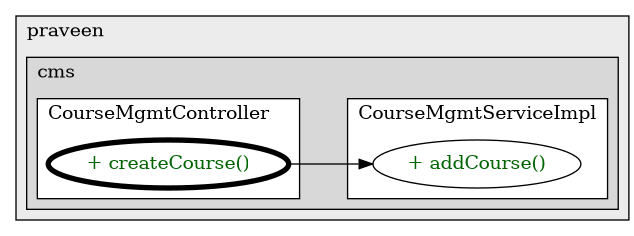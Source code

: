@startuml

/' diagram meta data start
config=CallConfiguration;
{
  "rootMethod": "s.praveen.cms.controller.CourseMgmtController#createCourse(CourseRequest)",
  "projectClassification": {
    "searchMode": "OpenProject", // OpenProject, AllProjects
    "includedProjects": "",
    "pathEndKeywords": "*.impl",
    "isClientPath": "",
    "isClientName": "",
    "isTestPath": "",
    "isTestName": "",
    "isMappingPath": "",
    "isMappingName": "",
    "isDataAccessPath": "",
    "isDataAccessName": "",
    "isDataStructurePath": "",
    "isDataStructureName": "",
    "isInterfaceStructuresPath": "",
    "isInterfaceStructuresName": "",
    "isEntryPointPath": "",
    "isEntryPointName": "",
    "treatFinalFieldsAsMandatory": false
  },
  "graphRestriction": {
    "classPackageExcludeFilter": "",
    "classPackageIncludeFilter": "",
    "classNameExcludeFilter": "",
    "classNameIncludeFilter": "",
    "methodNameExcludeFilter": "",
    "methodNameIncludeFilter": "",
    "removeByInheritance": "", // inheritance/annotation based filtering is done in a second step
    "removeByAnnotation": "",
    "removeByClassPackage": "", // cleanup the graph after inheritance/annotation based filtering is done
    "removeByClassName": "",
    "cutMappings": false,
    "cutEnum": true,
    "cutTests": true,
    "cutClient": true,
    "cutDataAccess": true,
    "cutInterfaceStructures": true,
    "cutDataStructures": true,
    "cutGetterAndSetter": true,
    "cutConstructors": true
  },
  "graphTraversal": {
    "forwardDepth": 3,
    "backwardDepth": 3,
    "classPackageExcludeFilter": "",
    "classPackageIncludeFilter": "",
    "classNameExcludeFilter": "",
    "classNameIncludeFilter": "",
    "methodNameExcludeFilter": "",
    "methodNameIncludeFilter": "",
    "hideMappings": false,
    "hideDataStructures": false,
    "hidePrivateMethods": true,
    "hideInterfaceCalls": true, // indirection: implementation -> interface (is hidden) -> implementation
    "onlyShowApplicationEntryPoints": false, // root node is included
    "useMethodCallsForStructureDiagram": "ForwardOnly" // ForwardOnly, BothDirections, No
  },
  "details": {
    "aggregation": "GroupByClass", // ByClass, GroupByClass, None
    "showMethodParametersTypes": false,
    "showMethodParametersNames": false,
    "showMethodReturnType": false,
    "showPackageLevels": 2,
    "showCallOrder": false,
    "edgeMode": "MethodsOnly", // TypesOnly, MethodsOnly, TypesAndMethods, MethodsAndDirectTypeUsage
    "showDetailedClassStructure": false
  },
  "rootClass": "s.praveen.cms.controller.CourseMgmtController",
  "extensionCallbackMethod": "" // qualified.class.name#methodName - signature: public static String method(String)
}
diagram meta data end '/



digraph g {
    rankdir="LR"
    splines=polyline
    

'nodes 
subgraph cluster_321882441 { 
   	label=praveen
	labeljust=l
	fillcolor="#ececec"
	style=filled
   
   subgraph cluster_1915834990 { 
   	label=cms
	labeljust=l
	fillcolor="#d8d8d8"
	style=filled
   
   subgraph cluster_1503865723 { 
   	label=CourseMgmtServiceImpl
	labeljust=l
	fillcolor=white
	style=filled
   
   CourseMgmtServiceImpl105350576XXXaddCourse760769068[
	label="+ addCourse()"
	style=filled
	fillcolor=white
	tooltip="CourseMgmtServiceImpl

&#10;  Add course course.&#10; &#10;  @param request the request&#10;  @return the course&#10;  @throws UnableToProcessException the unable to process exception&#10; "
	fontcolor=darkgreen
];
} 

subgraph cluster_189740563 { 
   	label=CourseMgmtController
	labeljust=l
	fillcolor=white
	style=filled
   
   CourseMgmtController1177992531XXXcreateCourse760769068[
	label="+ createCourse()"
	style=filled
	fillcolor=white
	tooltip="CourseMgmtController

&#10;  Create course response entity.&#10; &#10;  @param request the request&#10;  @return the response entity&#10; "
	penwidth=4
	fontcolor=darkgreen
];
} 
} 
} 

'edges    
CourseMgmtController1177992531XXXcreateCourse760769068 -> CourseMgmtServiceImpl105350576XXXaddCourse760769068;
    
}
@enduml